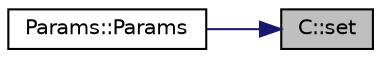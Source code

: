 digraph "C::set"
{
 // LATEX_PDF_SIZE
  edge [fontname="Helvetica",fontsize="10",labelfontname="Helvetica",labelfontsize="10"];
  node [fontname="Helvetica",fontsize="10",shape=record];
  rankdir="RL";
  Node1 [label="C::set",height=0.2,width=0.4,color="black", fillcolor="grey75", style="filled", fontcolor="black",tooltip=" "];
  Node1 -> Node2 [dir="back",color="midnightblue",fontsize="10",style="solid"];
  Node2 [label="Params::Params",height=0.2,width=0.4,color="black", fillcolor="white", style="filled",URL="$classParams.html#a1c0d445a3ea36e3b4d8696c55217fdd2",tooltip=" "];
}
